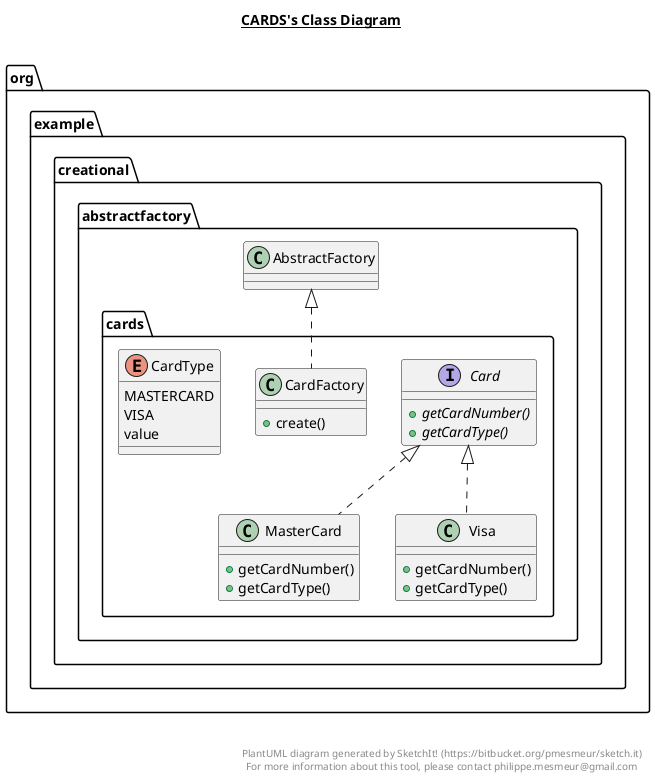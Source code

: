 @startuml

title __CARDS's Class Diagram__\n

  namespace org.example {
    namespace creational.abstractfactory {
      namespace cards {
        interface org.example.creational.abstractfactory.cards.Card {
            {abstract} + getCardNumber()
            {abstract} + getCardType()
        }
      }
    }
  }
  

  namespace org.example {
    namespace creational.abstractfactory {
      namespace cards {
        class org.example.creational.abstractfactory.cards.CardFactory {
            + create()
        }
      }
    }
  }
  

  namespace org.example {
    namespace creational.abstractfactory {
      namespace cards {
        enum CardType {
          MASTERCARD
          VISA
          value
        }
      }
    }
  }
  

  namespace org.example {
    namespace creational.abstractfactory {
      namespace cards {
        class org.example.creational.abstractfactory.cards.MasterCard {
            + getCardNumber()
            + getCardType()
        }
      }
    }
  }
  

  namespace org.example {
    namespace creational.abstractfactory {
      namespace cards {
        class org.example.creational.abstractfactory.cards.Visa {
            + getCardNumber()
            + getCardType()
        }
      }
    }
  }
  

  org.example.creational.abstractfactory.cards.CardFactory .up.|> org.example.creational.abstractfactory.AbstractFactory
  org.example.creational.abstractfactory.cards.MasterCard .up.|> org.example.creational.abstractfactory.cards.Card
  org.example.creational.abstractfactory.cards.Visa .up.|> org.example.creational.abstractfactory.cards.Card


right footer


PlantUML diagram generated by SketchIt! (https://bitbucket.org/pmesmeur/sketch.it)
For more information about this tool, please contact philippe.mesmeur@gmail.com
endfooter

@enduml
